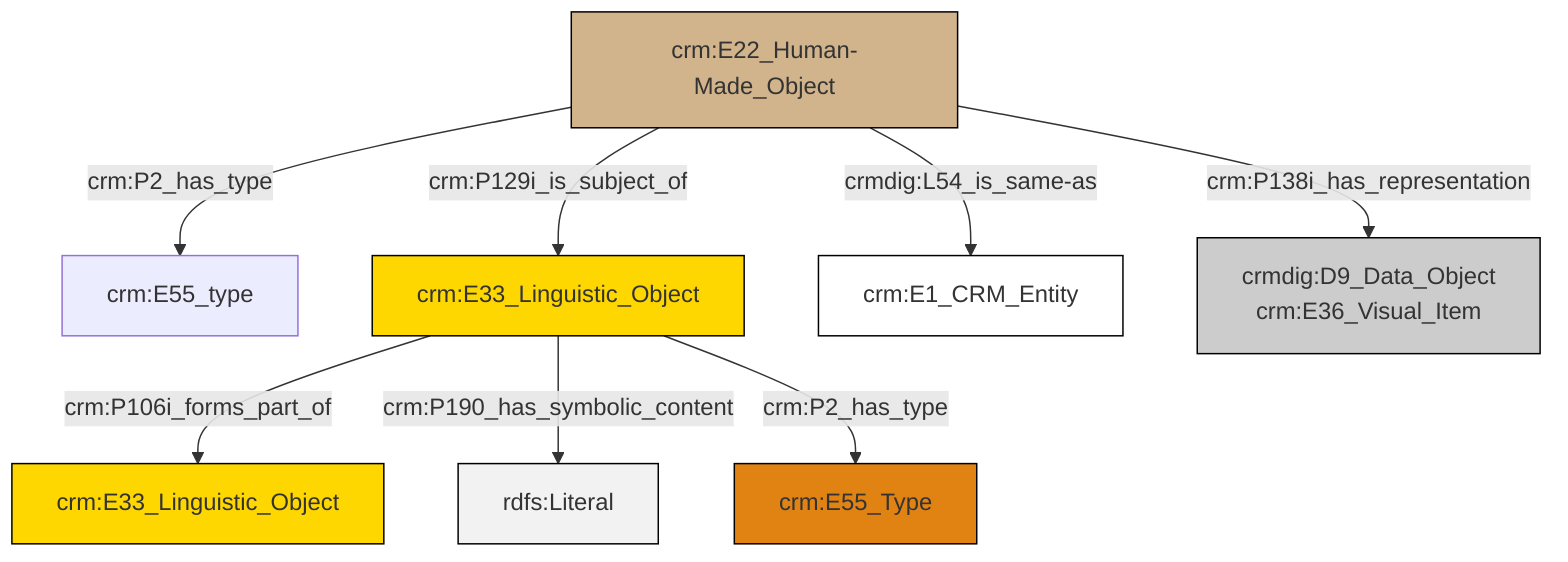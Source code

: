 graph TD
classDef Literal fill:#f2f2f2,stroke:#000000;
classDef CRM_Entity fill:#FFFFFF,stroke:#000000;
classDef Temporal_Entity fill:#00C9E6, stroke:#000000;
classDef Type fill:#E18312, stroke:#000000;
classDef Time-Span fill:#2C9C91, stroke:#000000;
classDef Appellation fill:#FFEB7F, stroke:#000000;
classDef Place fill:#008836, stroke:#000000;
classDef Persistent_Item fill:#B266B2, stroke:#000000;
classDef Conceptual_Object fill:#FFD700, stroke:#000000;
classDef Physical_Thing fill:#D2B48C, stroke:#000000;
classDef Actor fill:#f58aad, stroke:#000000;
classDef PC_Classes fill:#4ce600, stroke:#000000;
classDef Multi fill:#cccccc,stroke:#000000;

2["crm:E33_Linguistic_Object"]:::Conceptual_Object -->|crm:P106i_forms_part_of| 4["crm:E33_Linguistic_Object"]:::Conceptual_Object
7["crm:E22_Human-Made_Object"]:::Physical_Thing -->|crmdig:L54_is_same-as| 8["crm:E1_CRM_Entity"]:::CRM_Entity
7["crm:E22_Human-Made_Object"]:::Physical_Thing -->|crm:P129i_is_subject_of| 2["crm:E33_Linguistic_Object"]:::Conceptual_Object
7["crm:E22_Human-Made_Object"]:::Physical_Thing -->|crm:P138i_has_representation| 9["crmdig:D9_Data_Object<br>crm:E36_Visual_Item"]:::Multi
2["crm:E33_Linguistic_Object"]:::Conceptual_Object -->|crm:P190_has_symbolic_content| 10[rdfs:Literal]:::Literal
7["crm:E22_Human-Made_Object"]:::Physical_Thing -->|crm:P2_has_type| 0["crm:E55_type"]:::Default
2["crm:E33_Linguistic_Object"]:::Conceptual_Object -->|crm:P2_has_type| 5["crm:E55_Type"]:::Type